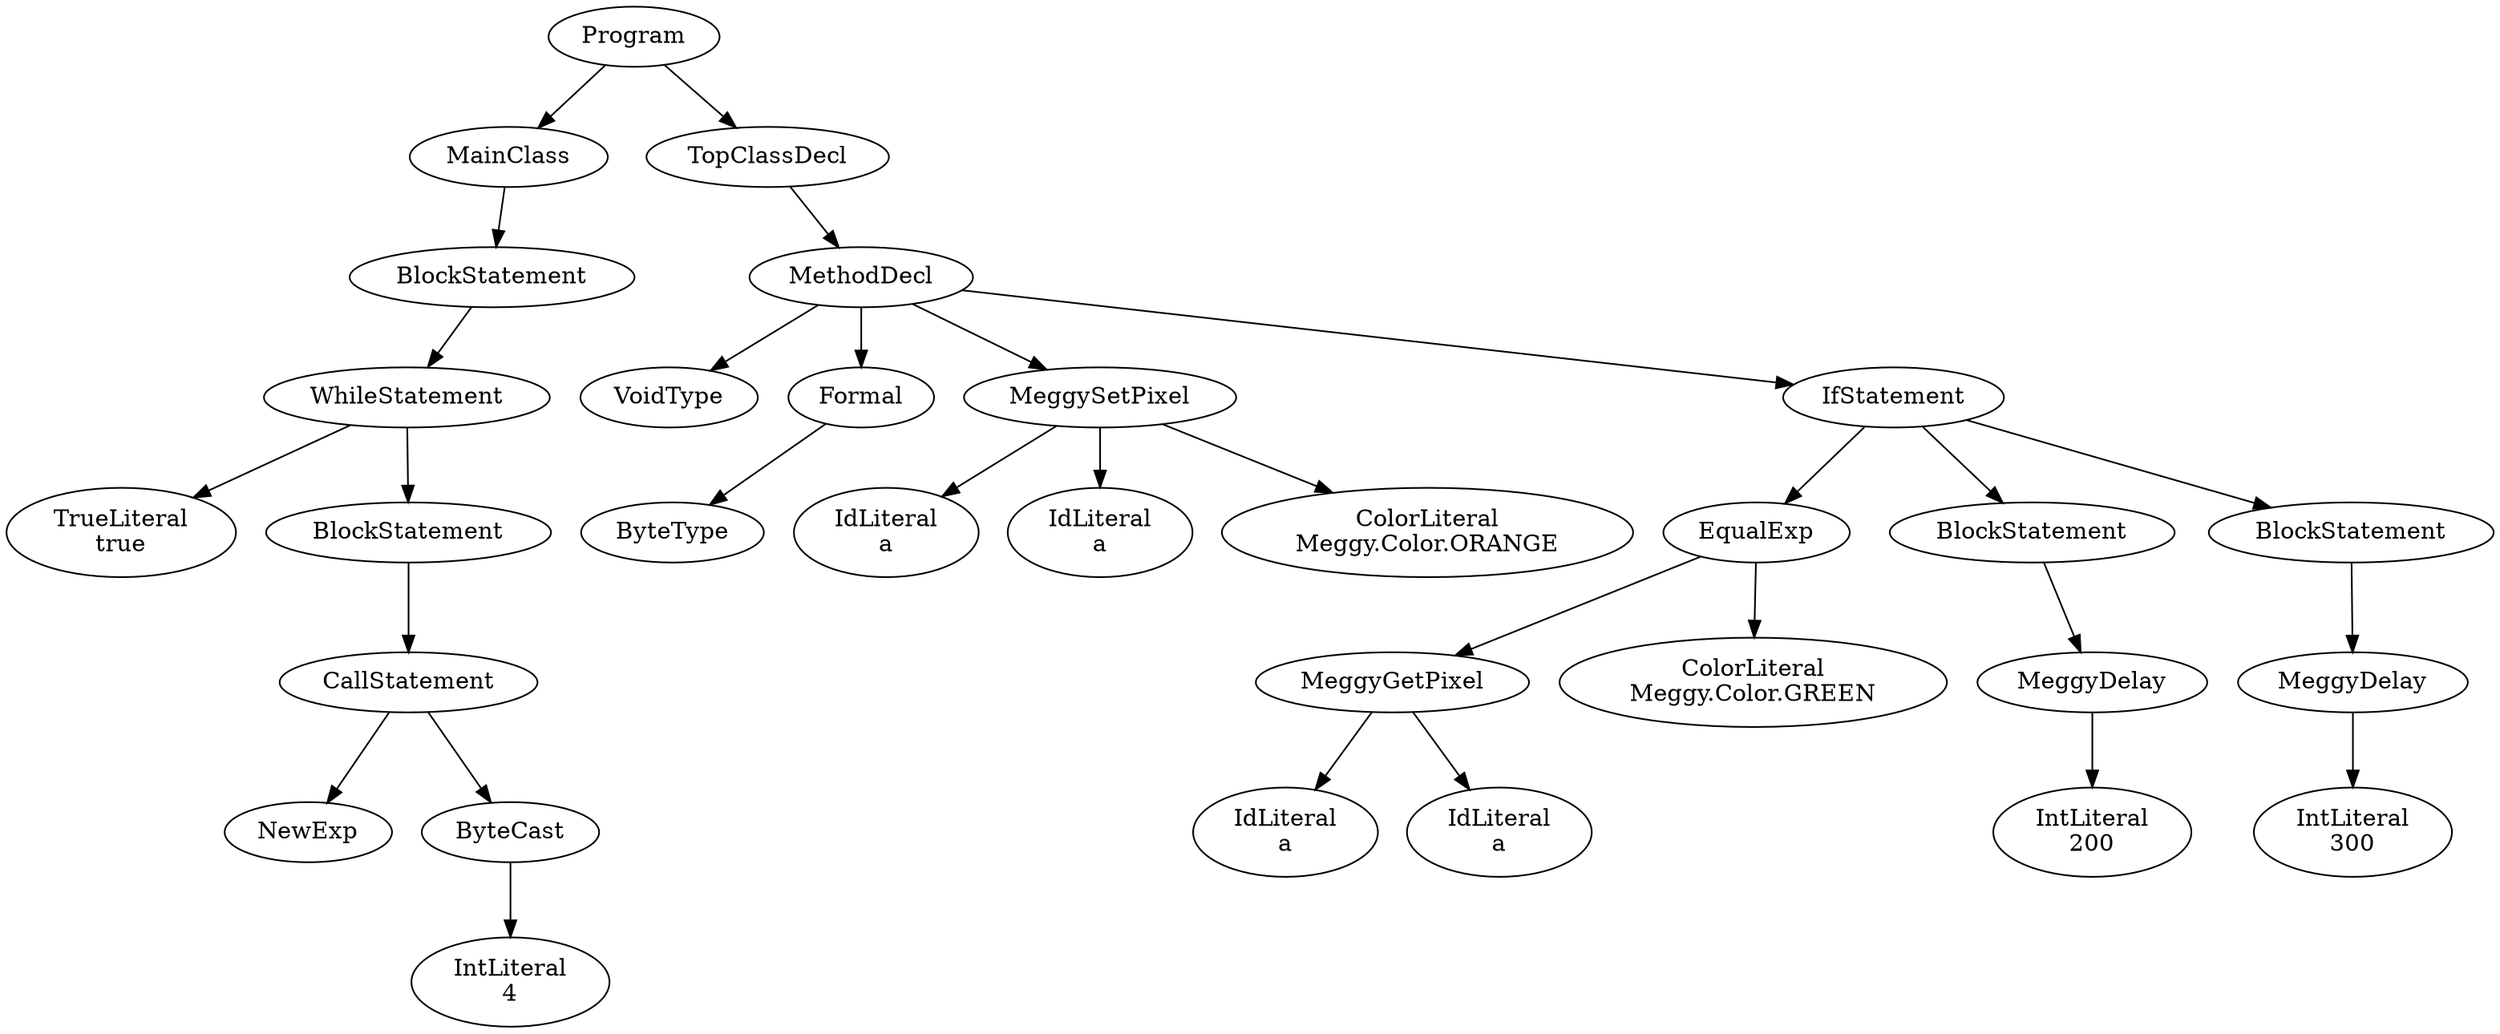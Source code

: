 digraph ASTGraph {
0 [ label="Program" ];
1 [ label="MainClass" ];
0 -> 1
2 [ label="BlockStatement" ];
1 -> 2
3 [ label="WhileStatement" ];
2 -> 3
4 [ label="TrueLiteral\ntrue" ];
3 -> 4
5 [ label="BlockStatement" ];
3 -> 5
6 [ label="CallStatement" ];
5 -> 6
7 [ label="NewExp" ];
6 -> 7
8 [ label="ByteCast" ];
6 -> 8
9 [ label="IntLiteral\n4" ];
8 -> 9
10 [ label="TopClassDecl" ];
0 -> 10
11 [ label="MethodDecl" ];
10 -> 11
12 [ label="VoidType" ];
11 -> 12
13 [ label="Formal" ];
11 -> 13
14 [ label="ByteType" ];
13 -> 14
15 [ label="MeggySetPixel" ];
11 -> 15
16 [ label="IdLiteral\na" ];
15 -> 16
17 [ label="IdLiteral\na" ];
15 -> 17
18 [ label="ColorLiteral\nMeggy.Color.ORANGE" ];
15 -> 18
19 [ label="IfStatement" ];
11 -> 19
20 [ label="EqualExp" ];
19 -> 20
21 [ label="MeggyGetPixel" ];
20 -> 21
22 [ label="IdLiteral\na" ];
21 -> 22
23 [ label="IdLiteral\na" ];
21 -> 23
24 [ label="ColorLiteral\nMeggy.Color.GREEN" ];
20 -> 24
25 [ label="BlockStatement" ];
19 -> 25
26 [ label="MeggyDelay" ];
25 -> 26
27 [ label="IntLiteral\n200" ];
26 -> 27
28 [ label="BlockStatement" ];
19 -> 28
29 [ label="MeggyDelay" ];
28 -> 29
30 [ label="IntLiteral\n300" ];
29 -> 30
}
